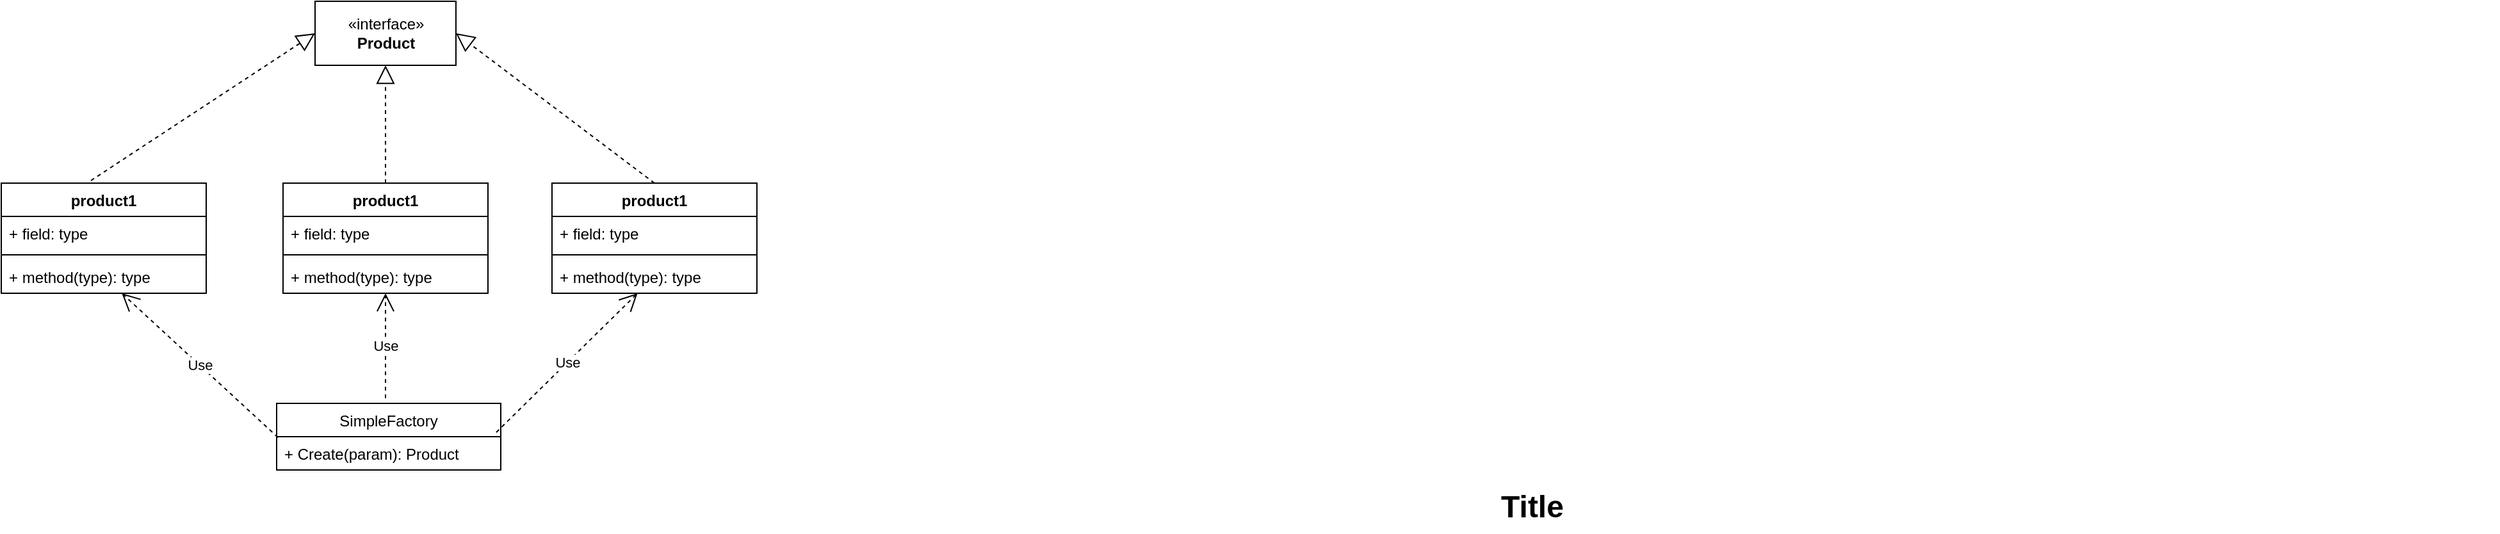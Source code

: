 <mxfile version="14.5.3" type="github">
  <diagram name="Page-1" id="929967ad-93f9-6ef4-fab6-5d389245f69c">
    <mxGraphModel dx="1038" dy="556" grid="1" gridSize="10" guides="1" tooltips="1" connect="1" arrows="1" fold="1" page="1" pageScale="1.5" pageWidth="1169" pageHeight="826" background="none" math="0" shadow="0">
      <root>
        <mxCell id="0" style=";html=1;" />
        <mxCell id="1" style=";html=1;" parent="0" />
        <mxCell id="1672d66443f91eb5-23" value="Title" style="text;strokeColor=none;fillColor=none;html=1;fontSize=24;fontStyle=1;verticalAlign=middle;align=center;" parent="1" vertex="1">
          <mxGeometry x="1050" y="655" width="1510" height="40" as="geometry" />
        </mxCell>
        <mxCell id="cucio-dFncbDFnS6lDjT-1" value="product1" style="swimlane;fontStyle=1;align=center;verticalAlign=top;childLayout=stackLayout;horizontal=1;startSize=26;horizontalStack=0;resizeParent=1;resizeParentMax=0;resizeLast=0;collapsible=1;marginBottom=0;" vertex="1" parent="1">
          <mxGeometry x="610" y="422" width="160" height="86" as="geometry" />
        </mxCell>
        <mxCell id="cucio-dFncbDFnS6lDjT-2" value="+ field: type" style="text;strokeColor=none;fillColor=none;align=left;verticalAlign=top;spacingLeft=4;spacingRight=4;overflow=hidden;rotatable=0;points=[[0,0.5],[1,0.5]];portConstraint=eastwest;" vertex="1" parent="cucio-dFncbDFnS6lDjT-1">
          <mxGeometry y="26" width="160" height="26" as="geometry" />
        </mxCell>
        <mxCell id="cucio-dFncbDFnS6lDjT-3" value="" style="line;strokeWidth=1;fillColor=none;align=left;verticalAlign=middle;spacingTop=-1;spacingLeft=3;spacingRight=3;rotatable=0;labelPosition=right;points=[];portConstraint=eastwest;" vertex="1" parent="cucio-dFncbDFnS6lDjT-1">
          <mxGeometry y="52" width="160" height="8" as="geometry" />
        </mxCell>
        <mxCell id="cucio-dFncbDFnS6lDjT-4" value="+ method(type): type" style="text;strokeColor=none;fillColor=none;align=left;verticalAlign=top;spacingLeft=4;spacingRight=4;overflow=hidden;rotatable=0;points=[[0,0.5],[1,0.5]];portConstraint=eastwest;" vertex="1" parent="cucio-dFncbDFnS6lDjT-1">
          <mxGeometry y="60" width="160" height="26" as="geometry" />
        </mxCell>
        <mxCell id="cucio-dFncbDFnS6lDjT-36" value="" style="endArrow=block;dashed=1;endFill=0;endSize=12;html=1;entryX=0;entryY=0.5;entryDx=0;entryDy=0;" edge="1" parent="cucio-dFncbDFnS6lDjT-1" target="cucio-dFncbDFnS6lDjT-17">
          <mxGeometry width="160" relative="1" as="geometry">
            <mxPoint x="70" y="-2" as="sourcePoint" />
            <mxPoint x="230" y="-2" as="targetPoint" />
          </mxGeometry>
        </mxCell>
        <mxCell id="cucio-dFncbDFnS6lDjT-5" value="product1" style="swimlane;fontStyle=1;align=center;verticalAlign=top;childLayout=stackLayout;horizontal=1;startSize=26;horizontalStack=0;resizeParent=1;resizeParentMax=0;resizeLast=0;collapsible=1;marginBottom=0;" vertex="1" parent="1">
          <mxGeometry x="830" y="422" width="160" height="86" as="geometry" />
        </mxCell>
        <mxCell id="cucio-dFncbDFnS6lDjT-6" value="+ field: type" style="text;strokeColor=none;fillColor=none;align=left;verticalAlign=top;spacingLeft=4;spacingRight=4;overflow=hidden;rotatable=0;points=[[0,0.5],[1,0.5]];portConstraint=eastwest;" vertex="1" parent="cucio-dFncbDFnS6lDjT-5">
          <mxGeometry y="26" width="160" height="26" as="geometry" />
        </mxCell>
        <mxCell id="cucio-dFncbDFnS6lDjT-7" value="" style="line;strokeWidth=1;fillColor=none;align=left;verticalAlign=middle;spacingTop=-1;spacingLeft=3;spacingRight=3;rotatable=0;labelPosition=right;points=[];portConstraint=eastwest;" vertex="1" parent="cucio-dFncbDFnS6lDjT-5">
          <mxGeometry y="52" width="160" height="8" as="geometry" />
        </mxCell>
        <mxCell id="cucio-dFncbDFnS6lDjT-8" value="+ method(type): type" style="text;strokeColor=none;fillColor=none;align=left;verticalAlign=top;spacingLeft=4;spacingRight=4;overflow=hidden;rotatable=0;points=[[0,0.5],[1,0.5]];portConstraint=eastwest;" vertex="1" parent="cucio-dFncbDFnS6lDjT-5">
          <mxGeometry y="60" width="160" height="26" as="geometry" />
        </mxCell>
        <mxCell id="cucio-dFncbDFnS6lDjT-9" value="product1" style="swimlane;fontStyle=1;align=center;verticalAlign=top;childLayout=stackLayout;horizontal=1;startSize=26;horizontalStack=0;resizeParent=1;resizeParentMax=0;resizeLast=0;collapsible=1;marginBottom=0;" vertex="1" parent="1">
          <mxGeometry x="1040" y="422" width="160" height="86" as="geometry" />
        </mxCell>
        <mxCell id="cucio-dFncbDFnS6lDjT-10" value="+ field: type" style="text;strokeColor=none;fillColor=none;align=left;verticalAlign=top;spacingLeft=4;spacingRight=4;overflow=hidden;rotatable=0;points=[[0,0.5],[1,0.5]];portConstraint=eastwest;" vertex="1" parent="cucio-dFncbDFnS6lDjT-9">
          <mxGeometry y="26" width="160" height="26" as="geometry" />
        </mxCell>
        <mxCell id="cucio-dFncbDFnS6lDjT-11" value="" style="line;strokeWidth=1;fillColor=none;align=left;verticalAlign=middle;spacingTop=-1;spacingLeft=3;spacingRight=3;rotatable=0;labelPosition=right;points=[];portConstraint=eastwest;" vertex="1" parent="cucio-dFncbDFnS6lDjT-9">
          <mxGeometry y="52" width="160" height="8" as="geometry" />
        </mxCell>
        <mxCell id="cucio-dFncbDFnS6lDjT-12" value="+ method(type): type" style="text;strokeColor=none;fillColor=none;align=left;verticalAlign=top;spacingLeft=4;spacingRight=4;overflow=hidden;rotatable=0;points=[[0,0.5],[1,0.5]];portConstraint=eastwest;" vertex="1" parent="cucio-dFncbDFnS6lDjT-9">
          <mxGeometry y="60" width="160" height="26" as="geometry" />
        </mxCell>
        <mxCell id="cucio-dFncbDFnS6lDjT-17" value="«interface»&lt;br&gt;&lt;b&gt;Product&lt;/b&gt;" style="html=1;" vertex="1" parent="1">
          <mxGeometry x="855" y="280" width="110" height="50" as="geometry" />
        </mxCell>
        <mxCell id="cucio-dFncbDFnS6lDjT-23" value="SimpleFactory" style="swimlane;fontStyle=0;childLayout=stackLayout;horizontal=1;startSize=26;fillColor=none;horizontalStack=0;resizeParent=1;resizeParentMax=0;resizeLast=0;collapsible=1;marginBottom=0;" vertex="1" parent="1">
          <mxGeometry x="825" y="594" width="175" height="52" as="geometry" />
        </mxCell>
        <mxCell id="cucio-dFncbDFnS6lDjT-25" value="+ Create(param): Product" style="text;strokeColor=none;fillColor=none;align=left;verticalAlign=top;spacingLeft=4;spacingRight=4;overflow=hidden;rotatable=0;points=[[0,0.5],[1,0.5]];portConstraint=eastwest;" vertex="1" parent="cucio-dFncbDFnS6lDjT-23">
          <mxGeometry y="26" width="175" height="26" as="geometry" />
        </mxCell>
        <mxCell id="cucio-dFncbDFnS6lDjT-35" value="Use" style="endArrow=open;endSize=12;dashed=1;html=1;" edge="1" parent="cucio-dFncbDFnS6lDjT-23" target="cucio-dFncbDFnS6lDjT-8">
          <mxGeometry width="160" relative="1" as="geometry">
            <mxPoint x="85" y="-4" as="sourcePoint" />
            <mxPoint x="245" y="-4" as="targetPoint" />
          </mxGeometry>
        </mxCell>
        <mxCell id="cucio-dFncbDFnS6lDjT-33" value="Use" style="endArrow=open;endSize=12;dashed=1;html=1;exitX=0.006;exitY=0.023;exitDx=0;exitDy=0;exitPerimeter=0;" edge="1" parent="1" source="cucio-dFncbDFnS6lDjT-25" target="cucio-dFncbDFnS6lDjT-4">
          <mxGeometry width="160" relative="1" as="geometry">
            <mxPoint x="590" y="590" as="sourcePoint" />
            <mxPoint x="750" y="590" as="targetPoint" />
          </mxGeometry>
        </mxCell>
        <mxCell id="cucio-dFncbDFnS6lDjT-34" value="Use" style="endArrow=open;endSize=12;dashed=1;html=1;exitX=0.98;exitY=-0.131;exitDx=0;exitDy=0;exitPerimeter=0;" edge="1" parent="1" source="cucio-dFncbDFnS6lDjT-25" target="cucio-dFncbDFnS6lDjT-12">
          <mxGeometry width="160" relative="1" as="geometry">
            <mxPoint x="1030" y="650" as="sourcePoint" />
            <mxPoint x="1190" y="650" as="targetPoint" />
          </mxGeometry>
        </mxCell>
        <mxCell id="cucio-dFncbDFnS6lDjT-37" value="" style="endArrow=block;dashed=1;endFill=0;endSize=12;html=1;entryX=0.5;entryY=1;entryDx=0;entryDy=0;exitX=0.5;exitY=0;exitDx=0;exitDy=0;" edge="1" parent="1" source="cucio-dFncbDFnS6lDjT-5" target="cucio-dFncbDFnS6lDjT-17">
          <mxGeometry width="160" relative="1" as="geometry">
            <mxPoint x="690" y="430" as="sourcePoint" />
            <mxPoint x="865" y="315" as="targetPoint" />
          </mxGeometry>
        </mxCell>
        <mxCell id="cucio-dFncbDFnS6lDjT-38" value="" style="endArrow=block;dashed=1;endFill=0;endSize=12;html=1;entryX=1;entryY=0.5;entryDx=0;entryDy=0;exitX=0.5;exitY=0;exitDx=0;exitDy=0;" edge="1" parent="1" source="cucio-dFncbDFnS6lDjT-9" target="cucio-dFncbDFnS6lDjT-17">
          <mxGeometry width="160" relative="1" as="geometry">
            <mxPoint x="700" y="440" as="sourcePoint" />
            <mxPoint x="875" y="325" as="targetPoint" />
          </mxGeometry>
        </mxCell>
      </root>
    </mxGraphModel>
  </diagram>
</mxfile>
